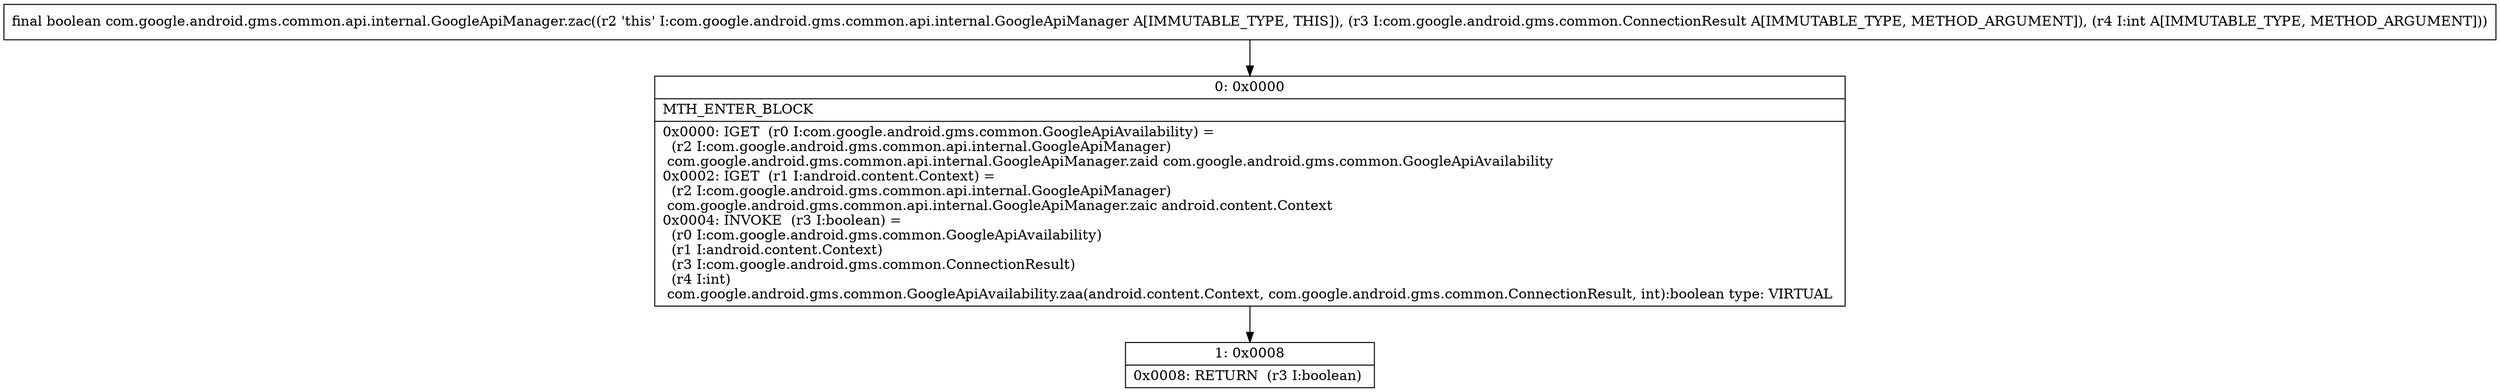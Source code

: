 digraph "CFG forcom.google.android.gms.common.api.internal.GoogleApiManager.zac(Lcom\/google\/android\/gms\/common\/ConnectionResult;I)Z" {
Node_0 [shape=record,label="{0\:\ 0x0000|MTH_ENTER_BLOCK\l|0x0000: IGET  (r0 I:com.google.android.gms.common.GoogleApiAvailability) = \l  (r2 I:com.google.android.gms.common.api.internal.GoogleApiManager)\l com.google.android.gms.common.api.internal.GoogleApiManager.zaid com.google.android.gms.common.GoogleApiAvailability \l0x0002: IGET  (r1 I:android.content.Context) = \l  (r2 I:com.google.android.gms.common.api.internal.GoogleApiManager)\l com.google.android.gms.common.api.internal.GoogleApiManager.zaic android.content.Context \l0x0004: INVOKE  (r3 I:boolean) = \l  (r0 I:com.google.android.gms.common.GoogleApiAvailability)\l  (r1 I:android.content.Context)\l  (r3 I:com.google.android.gms.common.ConnectionResult)\l  (r4 I:int)\l com.google.android.gms.common.GoogleApiAvailability.zaa(android.content.Context, com.google.android.gms.common.ConnectionResult, int):boolean type: VIRTUAL \l}"];
Node_1 [shape=record,label="{1\:\ 0x0008|0x0008: RETURN  (r3 I:boolean) \l}"];
MethodNode[shape=record,label="{final boolean com.google.android.gms.common.api.internal.GoogleApiManager.zac((r2 'this' I:com.google.android.gms.common.api.internal.GoogleApiManager A[IMMUTABLE_TYPE, THIS]), (r3 I:com.google.android.gms.common.ConnectionResult A[IMMUTABLE_TYPE, METHOD_ARGUMENT]), (r4 I:int A[IMMUTABLE_TYPE, METHOD_ARGUMENT])) }"];
MethodNode -> Node_0;
Node_0 -> Node_1;
}

